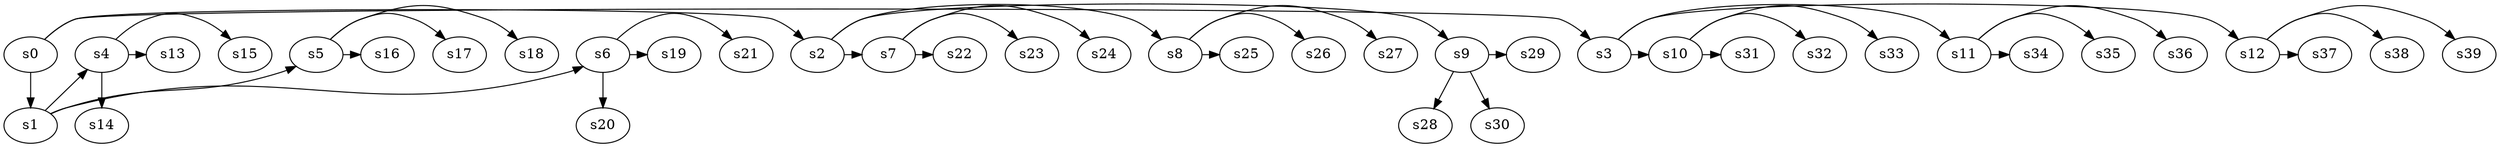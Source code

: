 digraph game_0357_branch_4_3 {
    s0 [name="s0", player=0];
    s1 [name="s1", player=1];
    s2 [name="s2", player=0];
    s3 [name="s3", player=1, target=1];
    s4 [name="s4", player=0];
    s5 [name="s5", player=1, target=1];
    s6 [name="s6", player=1];
    s7 [name="s7", player=1];
    s8 [name="s8", player=1];
    s9 [name="s9", player=1];
    s10 [name="s10", player=1];
    s11 [name="s11", player=1];
    s12 [name="s12", player=0];
    s13 [name="s13", player=1, target=1];
    s14 [name="s14", player=1];
    s15 [name="s15", player=0, target=1];
    s16 [name="s16", player=0];
    s17 [name="s17", player=0, target=1];
    s18 [name="s18", player=0, target=1];
    s19 [name="s19", player=0, target=1];
    s20 [name="s20", player=1];
    s21 [name="s21", player=0];
    s22 [name="s22", player=1];
    s23 [name="s23", player=0, target=1];
    s24 [name="s24", player=1];
    s25 [name="s25", player=0];
    s26 [name="s26", player=0, target=1];
    s27 [name="s27", player=1];
    s28 [name="s28", player=1];
    s29 [name="s29", player=1];
    s30 [name="s30", player=0];
    s31 [name="s31", player=1];
    s32 [name="s32", player=0];
    s33 [name="s33", player=0];
    s34 [name="s34", player=1];
    s35 [name="s35", player=0];
    s36 [name="s36", player=0, target=1];
    s37 [name="s37", player=0];
    s38 [name="s38", player=0, target=1];
    s39 [name="s39", player=1, target=1];

    s0 -> s1;
    s0 -> s2 [constraint="time == 0 || time == 1 || time == 6 || time == 7"];
    s0 -> s3 [constraint="time % 3 == 2"];
    s1 -> s4 [constraint="time % 2 == 0 || time % 3 == 1"];
    s1 -> s5 [constraint="time % 5 == 3"];
    s1 -> s6 [constraint="time % 6 == 5"];
    s2 -> s7 [constraint="!(time % 3 == 0)"];
    s2 -> s8 [constraint="time % 2 == 0 || time % 2 == 1"];
    s2 -> s9 [constraint="time % 6 == 2"];
    s3 -> s10 [constraint="!(time % 5 == 0)"];
    s3 -> s11 [constraint="time == 1 || time == 6 || time == 7 || time == 14"];
    s3 -> s12 [constraint="time % 3 == 0 || time % 2 == 1"];
    s4 -> s13 [constraint="time == 6 || time == 7 || time == 13 || time == 14"];
    s4 -> s14;
    s4 -> s15 [constraint="!(time % 4 == 0)"];
    s5 -> s16 [constraint="time % 3 == 2"];
    s5 -> s17 [constraint="time % 5 == 2"];
    s5 -> s18 [constraint="!(time % 4 == 0)"];
    s6 -> s19 [constraint="time % 5 == 2"];
    s6 -> s20;
    s6 -> s21 [constraint="!(time % 4 == 0)"];
    s7 -> s22 [constraint="time % 3 == 2"];
    s7 -> s23 [constraint="time % 2 == 0 || time % 4 == 1"];
    s7 -> s24 [constraint="time == 11 || time == 12"];
    s8 -> s25 [constraint="time == 8 || time == 9 || time == 10"];
    s8 -> s26 [constraint="time % 3 == 0 || time % 4 == 1"];
    s8 -> s27 [constraint="time % 2 == 0 || time % 2 == 1"];
    s9 -> s28;
    s9 -> s29 [constraint="!(time % 4 == 0)"];
    s9 -> s30;
    s10 -> s31 [constraint="time == 3 || time == 7 || time == 9"];
    s10 -> s32 [constraint="time % 2 == 0 || time % 4 == 1"];
    s10 -> s33 [constraint="time % 6 == 2"];
    s11 -> s34 [constraint="time % 3 == 0 || time % 4 == 1"];
    s11 -> s35 [constraint="time % 2 == 0"];
    s11 -> s36 [constraint="time == 12"];
    s12 -> s37 [constraint="time == 6 || time == 11 || time == 13"];
    s12 -> s38 [constraint="time % 4 == 0 || time % 3 == 1"];
    s12 -> s39 [constraint="time == 2"];
}
